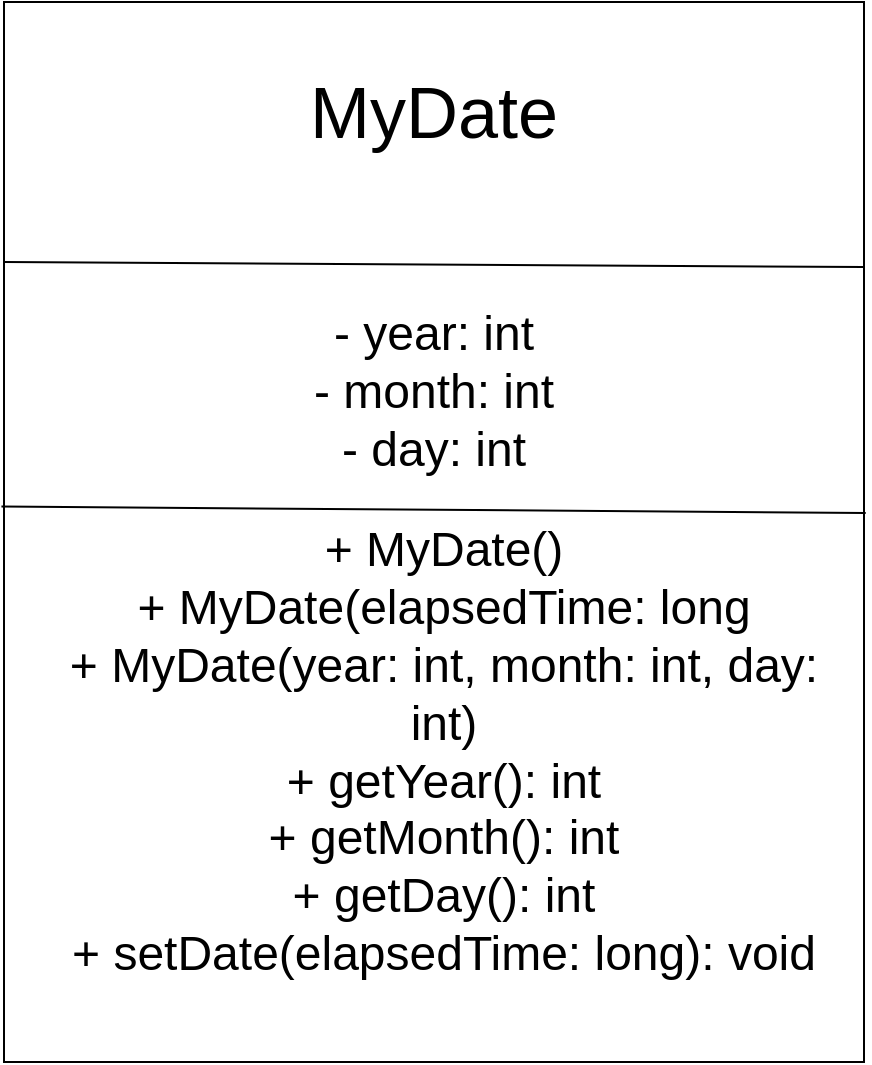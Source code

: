 <mxfile version="24.8.3">
  <diagram name="Page-1" id="au5NAYJ6tZJRDv4ug42x">
    <mxGraphModel dx="564" dy="559" grid="1" gridSize="10" guides="1" tooltips="1" connect="1" arrows="1" fold="1" page="1" pageScale="1" pageWidth="850" pageHeight="1100" math="0" shadow="0">
      <root>
        <mxCell id="0" />
        <mxCell id="1" parent="0" />
        <mxCell id="TzzsQ6aWSIsokg_xBup3-1" value="" style="rounded=0;whiteSpace=wrap;html=1;" vertex="1" parent="1">
          <mxGeometry x="200" y="70" width="430" height="530" as="geometry" />
        </mxCell>
        <mxCell id="TzzsQ6aWSIsokg_xBup3-2" value="" style="endArrow=none;html=1;rounded=0;entryX=1;entryY=0.25;entryDx=0;entryDy=0;" edge="1" parent="1" target="TzzsQ6aWSIsokg_xBup3-1">
          <mxGeometry width="50" height="50" relative="1" as="geometry">
            <mxPoint x="200" y="200" as="sourcePoint" />
            <mxPoint x="160" y="150" as="targetPoint" />
          </mxGeometry>
        </mxCell>
        <mxCell id="TzzsQ6aWSIsokg_xBup3-4" value="&lt;font style=&quot;font-size: 36px;&quot;&gt;MyDate&lt;/font&gt;" style="text;strokeColor=none;align=center;fillColor=none;html=1;verticalAlign=middle;whiteSpace=wrap;rounded=0;" vertex="1" parent="1">
          <mxGeometry x="385" y="110" width="60" height="30" as="geometry" />
        </mxCell>
        <mxCell id="TzzsQ6aWSIsokg_xBup3-5" value="&lt;font style=&quot;font-size: 24px;&quot;&gt;- year: int&lt;/font&gt;&lt;div&gt;&lt;font style=&quot;font-size: 24px;&quot;&gt;- month: int&lt;/font&gt;&lt;/div&gt;&lt;div&gt;&lt;font style=&quot;font-size: 24px;&quot;&gt;- day: int&lt;/font&gt;&lt;/div&gt;" style="text;strokeColor=none;align=center;fillColor=none;html=1;verticalAlign=middle;whiteSpace=wrap;rounded=0;" vertex="1" parent="1">
          <mxGeometry x="320" y="220" width="190" height="90" as="geometry" />
        </mxCell>
        <mxCell id="TzzsQ6aWSIsokg_xBup3-10" value="" style="endArrow=none;html=1;rounded=0;entryX=1.002;entryY=0.482;entryDx=0;entryDy=0;entryPerimeter=0;exitX=-0.003;exitY=0.476;exitDx=0;exitDy=0;exitPerimeter=0;" edge="1" parent="1" source="TzzsQ6aWSIsokg_xBup3-1" target="TzzsQ6aWSIsokg_xBup3-1">
          <mxGeometry width="50" height="50" relative="1" as="geometry">
            <mxPoint x="200" y="330" as="sourcePoint" />
            <mxPoint x="250" y="280" as="targetPoint" />
          </mxGeometry>
        </mxCell>
        <mxCell id="TzzsQ6aWSIsokg_xBup3-11" value="&lt;font style=&quot;font-size: 24px;&quot;&gt;+ MyDate()&lt;/font&gt;&lt;div&gt;&lt;font style=&quot;font-size: 24px;&quot;&gt;+ MyDate(elapsedTime: long&lt;/font&gt;&lt;/div&gt;&lt;div&gt;&lt;font style=&quot;font-size: 24px;&quot;&gt;+ MyDate(year: int, month: int, day: int)&lt;/font&gt;&lt;/div&gt;&lt;div&gt;&lt;font style=&quot;font-size: 24px;&quot;&gt;+ getYear(): int&lt;/font&gt;&lt;/div&gt;&lt;div&gt;&lt;font style=&quot;font-size: 24px;&quot;&gt;+ getMonth(): int&lt;/font&gt;&lt;/div&gt;&lt;div&gt;&lt;font style=&quot;font-size: 24px;&quot;&gt;+ getDay(): int&lt;/font&gt;&lt;/div&gt;&lt;div&gt;&lt;font style=&quot;font-size: 24px;&quot;&gt;+ setDate(elapsedTime: long): void&lt;/font&gt;&lt;/div&gt;" style="text;strokeColor=none;align=center;fillColor=none;html=1;verticalAlign=middle;whiteSpace=wrap;rounded=0;" vertex="1" parent="1">
          <mxGeometry x="230" y="340" width="380" height="210" as="geometry" />
        </mxCell>
      </root>
    </mxGraphModel>
  </diagram>
</mxfile>
